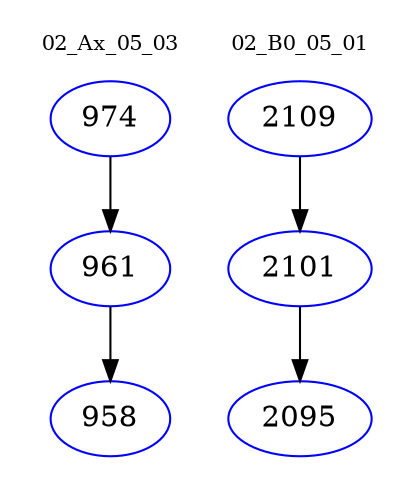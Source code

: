 digraph{
subgraph cluster_0 {
color = white
label = "02_Ax_05_03";
fontsize=10;
T0_974 [label="974", color="blue"]
T0_974 -> T0_961 [color="black"]
T0_961 [label="961", color="blue"]
T0_961 -> T0_958 [color="black"]
T0_958 [label="958", color="blue"]
}
subgraph cluster_1 {
color = white
label = "02_B0_05_01";
fontsize=10;
T1_2109 [label="2109", color="blue"]
T1_2109 -> T1_2101 [color="black"]
T1_2101 [label="2101", color="blue"]
T1_2101 -> T1_2095 [color="black"]
T1_2095 [label="2095", color="blue"]
}
}
